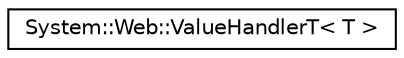 digraph G
{
  edge [fontname="Helvetica",fontsize="10",labelfontname="Helvetica",labelfontsize="10"];
  node [fontname="Helvetica",fontsize="10",shape=record];
  rankdir="LR";
  Node1 [label="System::Web::ValueHandlerT\< T \>",height=0.2,width=0.4,color="black", fillcolor="white", style="filled",URL="$class_system_1_1_web_1_1_value_handler_t.html"];
}
